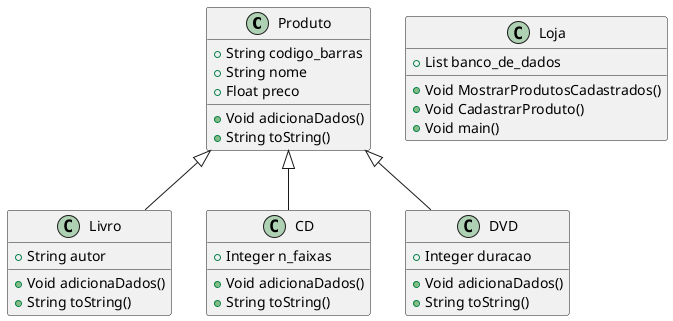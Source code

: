 @startuml Loja
    class Produto {
        +String codigo_barras
        +String nome
        +Float preco

        +Void adicionaDados()
        +String toString()
    }

    class Livro{
        +String autor

        +Void adicionaDados()
        +String toString()
        
    }
    class CD {
        +Integer n_faixas

        +Void adicionaDados()
        +String toString()
        
    }
    class DVD{
        +Integer duracao

        +Void adicionaDados()
        +String toString()
    }   

    class Loja{
        +List banco_de_dados

        +Void MostrarProdutosCadastrados()
        +Void CadastrarProduto()
        +Void main()
    }

    Produto <|-- Livro
    Produto <|-- CD
    Produto <|-- DVD

@enduml